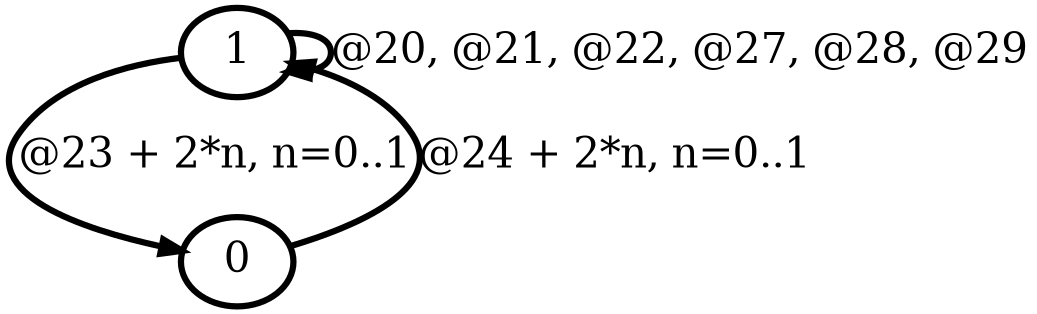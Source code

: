 digraph G {
        node [style=rounded, penwidth=3, fontsize=20, shape=oval];
        "1" -> "1" [label="@20, @21, @22, @27, @28, @29", color=black,arrowsize=1,style=bold,penwidth=3,fontsize=20];
"1" -> "0" [label="@23 + 2*n, n=0..1", color=black,arrowsize=1,style=bold,penwidth=3,fontsize=20];
"0" -> "1" [label="@24 + 2*n, n=0..1", color=black,arrowsize=1,style=bold,penwidth=3,fontsize=20];
}
